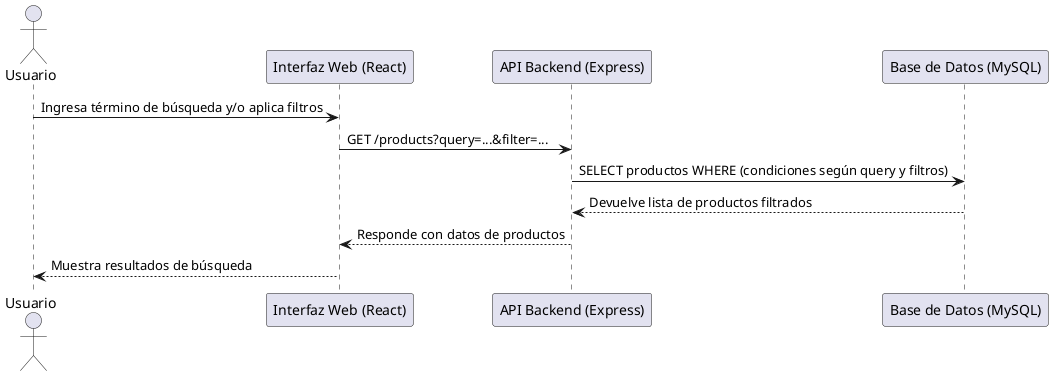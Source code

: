 @startuml BusquedaProductos
actor "Usuario" as U
participant "Interfaz Web (React)" as FE
participant "API Backend (Express)" as BE
participant "Base de Datos (MySQL)" as DB

U -> FE: Ingresa término de búsqueda y/o aplica filtros
FE -> BE: GET /products?query=...&filter=...
BE -> DB: SELECT productos WHERE (condiciones según query y filtros)
DB --> BE: Devuelve lista de productos filtrados
BE --> FE: Responde con datos de productos
FE --> U: Muestra resultados de búsqueda
@enduml
